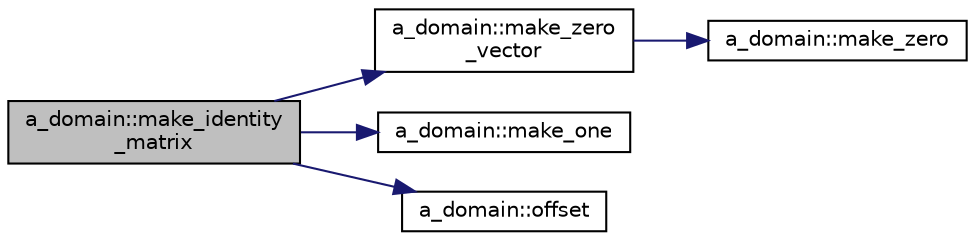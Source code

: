 digraph "a_domain::make_identity_matrix"
{
  edge [fontname="Helvetica",fontsize="10",labelfontname="Helvetica",labelfontsize="10"];
  node [fontname="Helvetica",fontsize="10",shape=record];
  rankdir="LR";
  Node133 [label="a_domain::make_identity\l_matrix",height=0.2,width=0.4,color="black", fillcolor="grey75", style="filled", fontcolor="black"];
  Node133 -> Node134 [color="midnightblue",fontsize="10",style="solid",fontname="Helvetica"];
  Node134 [label="a_domain::make_zero\l_vector",height=0.2,width=0.4,color="black", fillcolor="white", style="filled",URL="$db/dd1/classa__domain.html#a9eaa89bc3512e04e8c3d9e5feb6c7dcb"];
  Node134 -> Node135 [color="midnightblue",fontsize="10",style="solid",fontname="Helvetica"];
  Node135 [label="a_domain::make_zero",height=0.2,width=0.4,color="black", fillcolor="white", style="filled",URL="$db/dd1/classa__domain.html#a3a01cffc84b77049af781f6c314f7a75"];
  Node133 -> Node136 [color="midnightblue",fontsize="10",style="solid",fontname="Helvetica"];
  Node136 [label="a_domain::make_one",height=0.2,width=0.4,color="black", fillcolor="white", style="filled",URL="$db/dd1/classa__domain.html#a6929066f012b2089349774888e665db2"];
  Node133 -> Node137 [color="midnightblue",fontsize="10",style="solid",fontname="Helvetica"];
  Node137 [label="a_domain::offset",height=0.2,width=0.4,color="black", fillcolor="white", style="filled",URL="$db/dd1/classa__domain.html#a62f150e399aec130df913d65a7772ff3"];
}
